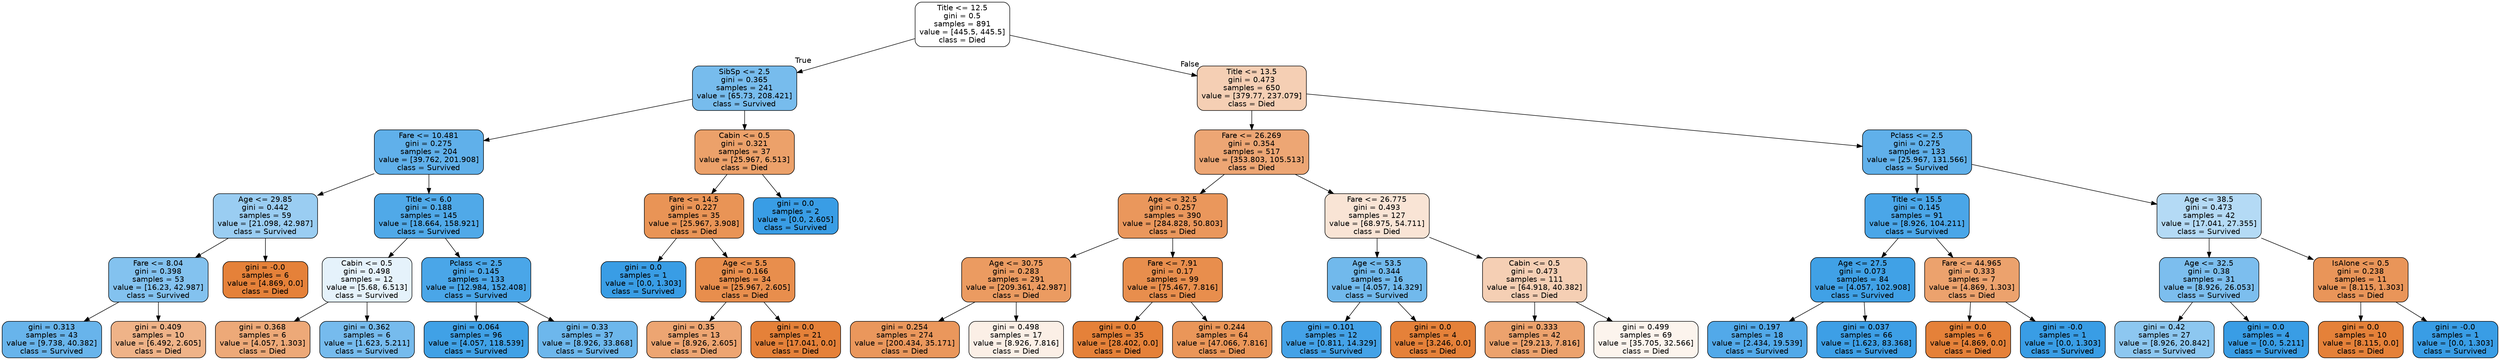 digraph Tree {
node [shape=box, style="filled, rounded", color="black", fontname=helvetica] ;
edge [fontname=helvetica] ;
0 [label="Title <= 12.5\ngini = 0.5\nsamples = 891\nvalue = [445.5, 445.5]\nclass = Died", fillcolor="#e5813900"] ;
1 [label="SibSp <= 2.5\ngini = 0.365\nsamples = 241\nvalue = [65.73, 208.421]\nclass = Survived", fillcolor="#399de5af"] ;
0 -> 1 [labeldistance=2.5, labelangle=45, headlabel="True"] ;
2 [label="Fare <= 10.481\ngini = 0.275\nsamples = 204\nvalue = [39.762, 201.908]\nclass = Survived", fillcolor="#399de5cd"] ;
1 -> 2 ;
3 [label="Age <= 29.85\ngini = 0.442\nsamples = 59\nvalue = [21.098, 42.987]\nclass = Survived", fillcolor="#399de582"] ;
2 -> 3 ;
4 [label="Fare <= 8.04\ngini = 0.398\nsamples = 53\nvalue = [16.23, 42.987]\nclass = Survived", fillcolor="#399de59f"] ;
3 -> 4 ;
5 [label="gini = 0.313\nsamples = 43\nvalue = [9.738, 40.382]\nclass = Survived", fillcolor="#399de5c2"] ;
4 -> 5 ;
6 [label="gini = 0.409\nsamples = 10\nvalue = [6.492, 2.605]\nclass = Died", fillcolor="#e5813999"] ;
4 -> 6 ;
7 [label="gini = -0.0\nsamples = 6\nvalue = [4.869, 0.0]\nclass = Died", fillcolor="#e58139ff"] ;
3 -> 7 ;
8 [label="Title <= 6.0\ngini = 0.188\nsamples = 145\nvalue = [18.664, 158.921]\nclass = Survived", fillcolor="#399de5e1"] ;
2 -> 8 ;
9 [label="Cabin <= 0.5\ngini = 0.498\nsamples = 12\nvalue = [5.68, 6.513]\nclass = Survived", fillcolor="#399de521"] ;
8 -> 9 ;
10 [label="gini = 0.368\nsamples = 6\nvalue = [4.057, 1.303]\nclass = Died", fillcolor="#e58139ad"] ;
9 -> 10 ;
11 [label="gini = 0.362\nsamples = 6\nvalue = [1.623, 5.211]\nclass = Survived", fillcolor="#399de5b0"] ;
9 -> 11 ;
12 [label="Pclass <= 2.5\ngini = 0.145\nsamples = 133\nvalue = [12.984, 152.408]\nclass = Survived", fillcolor="#399de5e9"] ;
8 -> 12 ;
13 [label="gini = 0.064\nsamples = 96\nvalue = [4.057, 118.539]\nclass = Survived", fillcolor="#399de5f6"] ;
12 -> 13 ;
14 [label="gini = 0.33\nsamples = 37\nvalue = [8.926, 33.868]\nclass = Survived", fillcolor="#399de5bc"] ;
12 -> 14 ;
15 [label="Cabin <= 0.5\ngini = 0.321\nsamples = 37\nvalue = [25.967, 6.513]\nclass = Died", fillcolor="#e58139bf"] ;
1 -> 15 ;
16 [label="Fare <= 14.5\ngini = 0.227\nsamples = 35\nvalue = [25.967, 3.908]\nclass = Died", fillcolor="#e58139d9"] ;
15 -> 16 ;
17 [label="gini = 0.0\nsamples = 1\nvalue = [0.0, 1.303]\nclass = Survived", fillcolor="#399de5ff"] ;
16 -> 17 ;
18 [label="Age <= 5.5\ngini = 0.166\nsamples = 34\nvalue = [25.967, 2.605]\nclass = Died", fillcolor="#e58139e5"] ;
16 -> 18 ;
19 [label="gini = 0.35\nsamples = 13\nvalue = [8.926, 2.605]\nclass = Died", fillcolor="#e58139b5"] ;
18 -> 19 ;
20 [label="gini = 0.0\nsamples = 21\nvalue = [17.041, 0.0]\nclass = Died", fillcolor="#e58139ff"] ;
18 -> 20 ;
21 [label="gini = 0.0\nsamples = 2\nvalue = [0.0, 2.605]\nclass = Survived", fillcolor="#399de5ff"] ;
15 -> 21 ;
22 [label="Title <= 13.5\ngini = 0.473\nsamples = 650\nvalue = [379.77, 237.079]\nclass = Died", fillcolor="#e5813960"] ;
0 -> 22 [labeldistance=2.5, labelangle=-45, headlabel="False"] ;
23 [label="Fare <= 26.269\ngini = 0.354\nsamples = 517\nvalue = [353.803, 105.513]\nclass = Died", fillcolor="#e58139b3"] ;
22 -> 23 ;
24 [label="Age <= 32.5\ngini = 0.257\nsamples = 390\nvalue = [284.828, 50.803]\nclass = Died", fillcolor="#e58139d2"] ;
23 -> 24 ;
25 [label="Age <= 30.75\ngini = 0.283\nsamples = 291\nvalue = [209.361, 42.987]\nclass = Died", fillcolor="#e58139cb"] ;
24 -> 25 ;
26 [label="gini = 0.254\nsamples = 274\nvalue = [200.434, 35.171]\nclass = Died", fillcolor="#e58139d2"] ;
25 -> 26 ;
27 [label="gini = 0.498\nsamples = 17\nvalue = [8.926, 7.816]\nclass = Died", fillcolor="#e5813920"] ;
25 -> 27 ;
28 [label="Fare <= 7.91\ngini = 0.17\nsamples = 99\nvalue = [75.467, 7.816]\nclass = Died", fillcolor="#e58139e5"] ;
24 -> 28 ;
29 [label="gini = 0.0\nsamples = 35\nvalue = [28.402, 0.0]\nclass = Died", fillcolor="#e58139ff"] ;
28 -> 29 ;
30 [label="gini = 0.244\nsamples = 64\nvalue = [47.066, 7.816]\nclass = Died", fillcolor="#e58139d5"] ;
28 -> 30 ;
31 [label="Fare <= 26.775\ngini = 0.493\nsamples = 127\nvalue = [68.975, 54.711]\nclass = Died", fillcolor="#e5813935"] ;
23 -> 31 ;
32 [label="Age <= 53.5\ngini = 0.344\nsamples = 16\nvalue = [4.057, 14.329]\nclass = Survived", fillcolor="#399de5b7"] ;
31 -> 32 ;
33 [label="gini = 0.101\nsamples = 12\nvalue = [0.811, 14.329]\nclass = Survived", fillcolor="#399de5f1"] ;
32 -> 33 ;
34 [label="gini = 0.0\nsamples = 4\nvalue = [3.246, 0.0]\nclass = Died", fillcolor="#e58139ff"] ;
32 -> 34 ;
35 [label="Cabin <= 0.5\ngini = 0.473\nsamples = 111\nvalue = [64.918, 40.382]\nclass = Died", fillcolor="#e5813960"] ;
31 -> 35 ;
36 [label="gini = 0.333\nsamples = 42\nvalue = [29.213, 7.816]\nclass = Died", fillcolor="#e58139bb"] ;
35 -> 36 ;
37 [label="gini = 0.499\nsamples = 69\nvalue = [35.705, 32.566]\nclass = Died", fillcolor="#e5813916"] ;
35 -> 37 ;
38 [label="Pclass <= 2.5\ngini = 0.275\nsamples = 133\nvalue = [25.967, 131.566]\nclass = Survived", fillcolor="#399de5cd"] ;
22 -> 38 ;
39 [label="Title <= 15.5\ngini = 0.145\nsamples = 91\nvalue = [8.926, 104.211]\nclass = Survived", fillcolor="#399de5e9"] ;
38 -> 39 ;
40 [label="Age <= 27.5\ngini = 0.073\nsamples = 84\nvalue = [4.057, 102.908]\nclass = Survived", fillcolor="#399de5f5"] ;
39 -> 40 ;
41 [label="gini = 0.197\nsamples = 18\nvalue = [2.434, 19.539]\nclass = Survived", fillcolor="#399de5df"] ;
40 -> 41 ;
42 [label="gini = 0.037\nsamples = 66\nvalue = [1.623, 83.368]\nclass = Survived", fillcolor="#399de5fa"] ;
40 -> 42 ;
43 [label="Fare <= 44.965\ngini = 0.333\nsamples = 7\nvalue = [4.869, 1.303]\nclass = Died", fillcolor="#e58139bb"] ;
39 -> 43 ;
44 [label="gini = 0.0\nsamples = 6\nvalue = [4.869, 0.0]\nclass = Died", fillcolor="#e58139ff"] ;
43 -> 44 ;
45 [label="gini = -0.0\nsamples = 1\nvalue = [0.0, 1.303]\nclass = Survived", fillcolor="#399de5ff"] ;
43 -> 45 ;
46 [label="Age <= 38.5\ngini = 0.473\nsamples = 42\nvalue = [17.041, 27.355]\nclass = Survived", fillcolor="#399de560"] ;
38 -> 46 ;
47 [label="Age <= 32.5\ngini = 0.38\nsamples = 31\nvalue = [8.926, 26.053]\nclass = Survived", fillcolor="#399de5a8"] ;
46 -> 47 ;
48 [label="gini = 0.42\nsamples = 27\nvalue = [8.926, 20.842]\nclass = Survived", fillcolor="#399de592"] ;
47 -> 48 ;
49 [label="gini = 0.0\nsamples = 4\nvalue = [0.0, 5.211]\nclass = Survived", fillcolor="#399de5ff"] ;
47 -> 49 ;
50 [label="IsAlone <= 0.5\ngini = 0.238\nsamples = 11\nvalue = [8.115, 1.303]\nclass = Died", fillcolor="#e58139d6"] ;
46 -> 50 ;
51 [label="gini = 0.0\nsamples = 10\nvalue = [8.115, 0.0]\nclass = Died", fillcolor="#e58139ff"] ;
50 -> 51 ;
52 [label="gini = -0.0\nsamples = 1\nvalue = [0.0, 1.303]\nclass = Survived", fillcolor="#399de5ff"] ;
50 -> 52 ;
}